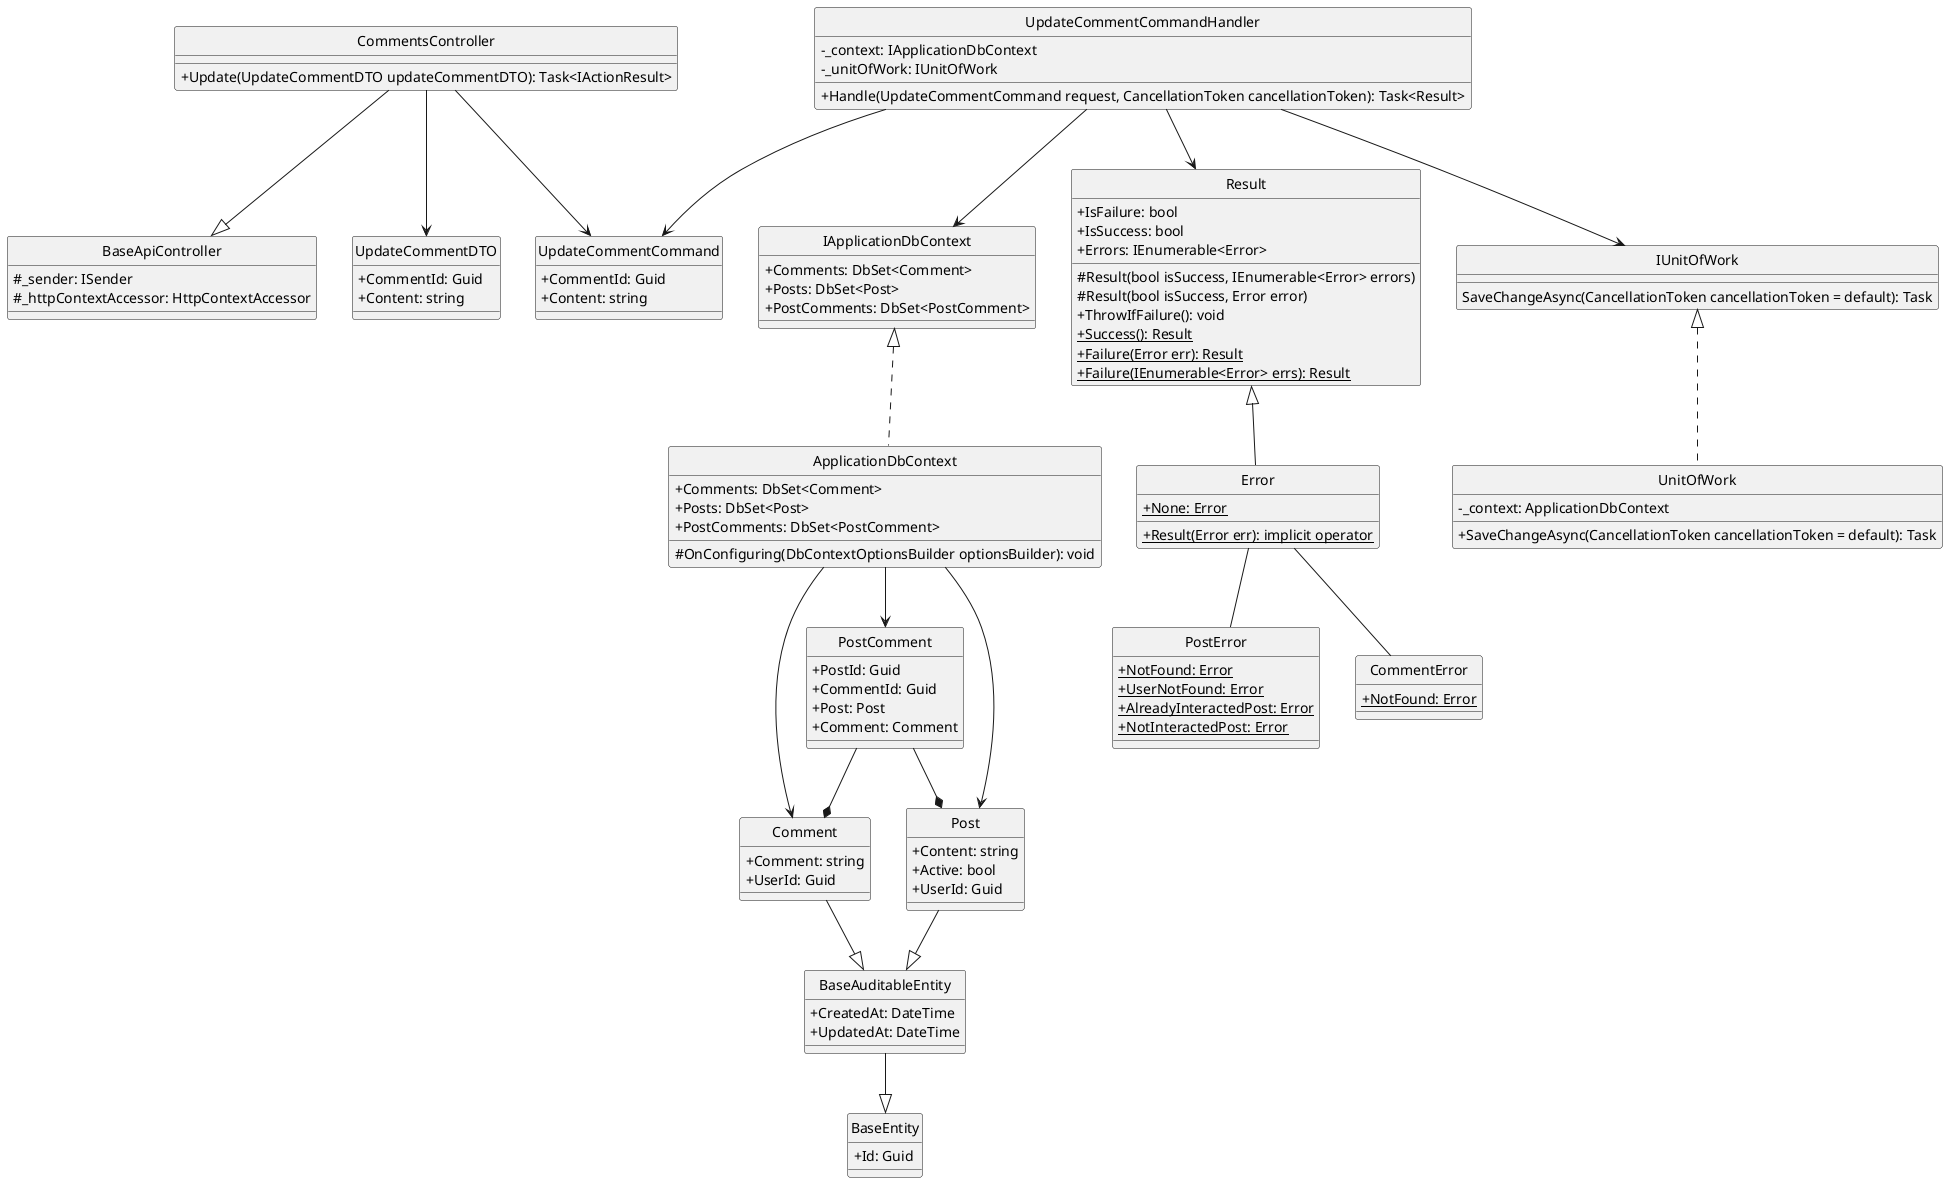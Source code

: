 @startuml 
hide circle
skinparam classAttributeIconSize 0

class BaseApiController {
    #_sender: ISender 
    #_httpContextAccessor: HttpContextAccessor 
}

class CommentsController {
    +Update(UpdateCommentDTO updateCommentDTO): Task<IActionResult>
}

class UpdateCommentCommand {
    +CommentId: Guid 
    +Content: string
}

class UpdateCommentCommandHandler {
    -_context: IApplicationDbContext
    -_unitOfWork: IUnitOfWork 
    +Handle(UpdateCommentCommand request, CancellationToken cancellationToken): Task<Result>
}

class IApplicationDbContext {
    +Comments: DbSet<Comment> 
    +Posts: DbSet<Post> 
    +PostComments: DbSet<PostComment> 
}

class ApplicationDbContext {
    +Comments: DbSet<Comment> 
    +Posts: DbSet<Post> 
    +PostComments: DbSet<PostComment> 
    #OnConfiguring(DbContextOptionsBuilder optionsBuilder): void 
}

class Result {
    +IsFailure: bool 
    +IsSuccess: bool 
    +Errors: IEnumerable<Error>
    #Result(bool isSuccess, IEnumerable<Error> errors)
    #Result(bool isSuccess, Error error)
    +ThrowIfFailure(): void 
    +{static} Success(): Result 
    +{static} Failure(Error err): Result
    +{static} Failure(IEnumerable<Error> errs): Result
}

class Error {
    +{static} None: Error
    +{static} Result(Error err): implicit operator
}

class IUnitOfWork {
    SaveChangeAsync(CancellationToken cancellationToken = default): Task
}

class UnitOfWork {
    -_context: ApplicationDbContext
    +SaveChangeAsync(CancellationToken cancellationToken = default): Task
}

class PostError {
    +{static} NotFound: Error
    +{static} UserNotFound: Error
    +{static} AlreadyInteractedPost: Error
    +{static} NotInteractedPost: Error
}

class CommentError {
    +{static} NotFound: Error
}

class UpdateCommentDTO {
    +CommentId: Guid
    +Content: string
}

class BaseEntity {
    +Id: Guid
}

class BaseAuditableEntity{
    +CreatedAt: DateTime
    +UpdatedAt: DateTime
}

class Comment {
    +Comment: string
    +UserId: Guid
}

class PostComment {
    +PostId: Guid
    +CommentId: Guid
    +Post: Post
    +Comment: Comment
}

class Post {
    +Content: string
    +Active: bool
    +UserId: Guid
}

'==== Update Comment ====
'API Layer
CommentsController --|> BaseApiController
CommentsController --> UpdateCommentCommand
CommentsController --> UpdateCommentDTO
'Application Layer
UpdateCommentCommandHandler --> UpdateCommentCommand
UpdateCommentCommandHandler --> Result
UpdateCommentCommandHandler --> IUnitOfWork
UpdateCommentCommandHandler --> IApplicationDbContext
'Domain Layer
Result <|-- Error
Error -- PostError
Error -- CommentError
Comment --|> BaseAuditableEntity
Post --|> BaseAuditableEntity
BaseAuditableEntity --|> BaseEntity
PostComment --* Post
PostComment --* Comment
'Infrastructure Layer
IUnitOfWork <|.. UnitOfWork
IApplicationDbContext <|.. ApplicationDbContext
ApplicationDbContext --> Comment
ApplicationDbContext --> PostComment
ApplicationDbContext --> Post
@enduml
